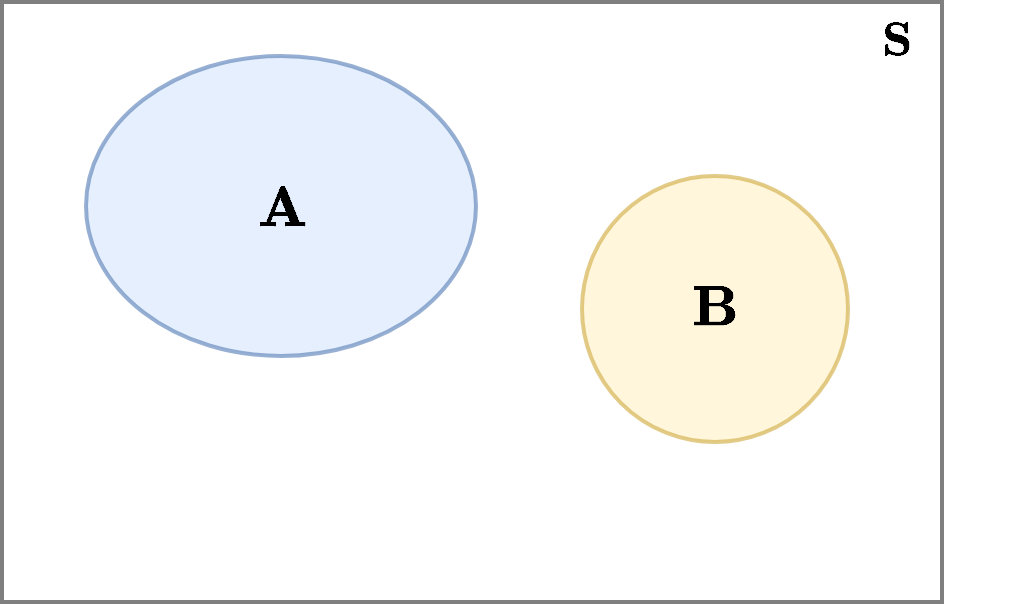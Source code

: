 <mxfile version="20.6.0" type="device"><diagram id="iNSDWAqDzrjI0HOQl_qb" name="Page-1"><mxGraphModel dx="3342" dy="1811" grid="1" gridSize="10" guides="1" tooltips="1" connect="1" arrows="1" fold="1" page="1" pageScale="1" pageWidth="850" pageHeight="1100" math="1" shadow="0"><root><mxCell id="0"/><mxCell id="1" parent="0"/><mxCell id="0rlCRViXesMUhfK-X_jV-4" value="" style="rounded=0;whiteSpace=wrap;html=1;strokeWidth=2;opacity=50;" parent="1" vertex="1"><mxGeometry x="190" y="250" width="470" height="300" as="geometry"/></mxCell><mxCell id="0rlCRViXesMUhfK-X_jV-1" value="" style="ellipse;whiteSpace=wrap;html=1;fillColor=#dae8fc;strokeColor=#6c8ebf;strokeWidth=2;opacity=70;" parent="1" vertex="1"><mxGeometry x="232" y="277" width="195" height="150" as="geometry"/></mxCell><mxCell id="0rlCRViXesMUhfK-X_jV-3" value="&lt;span style=&quot;font-size: 24px;&quot;&gt;$$\textbf{A}$$&lt;/span&gt;" style="text;html=1;strokeColor=none;fillColor=none;align=center;verticalAlign=middle;whiteSpace=wrap;rounded=0;fontSize=24;fontStyle=1" parent="1" vertex="1"><mxGeometry x="299.5" y="337" width="60.5" height="33" as="geometry"/></mxCell><mxCell id="0rlCRViXesMUhfK-X_jV-7" value="&lt;span style=&quot;font-size: 20px;&quot;&gt;$$\textbf{S}$$&lt;/span&gt;" style="text;html=1;strokeColor=none;fillColor=none;align=center;verticalAlign=middle;whiteSpace=wrap;rounded=0;" parent="1" vertex="1"><mxGeometry x="608" y="254" width="60" height="30" as="geometry"/></mxCell><mxCell id="xYybFBi5KDoZo6JG0ImD-2" value="" style="ellipse;whiteSpace=wrap;html=1;aspect=fixed;strokeColor=#d6b656;strokeWidth=2;fontSize=16;fillColor=#fff2cc;opacity=70;" vertex="1" parent="1"><mxGeometry x="480" y="337" width="133" height="133" as="geometry"/></mxCell><mxCell id="xYybFBi5KDoZo6JG0ImD-3" value="&lt;span style=&quot;font-size: 24px;&quot;&gt;$$\textbf{B}$$&lt;/span&gt;" style="text;html=1;strokeColor=none;fillColor=none;align=center;verticalAlign=middle;whiteSpace=wrap;rounded=0;fontSize=24;" vertex="1" parent="1"><mxGeometry x="516.25" y="387" width="60.5" height="33" as="geometry"/></mxCell></root></mxGraphModel></diagram></mxfile>